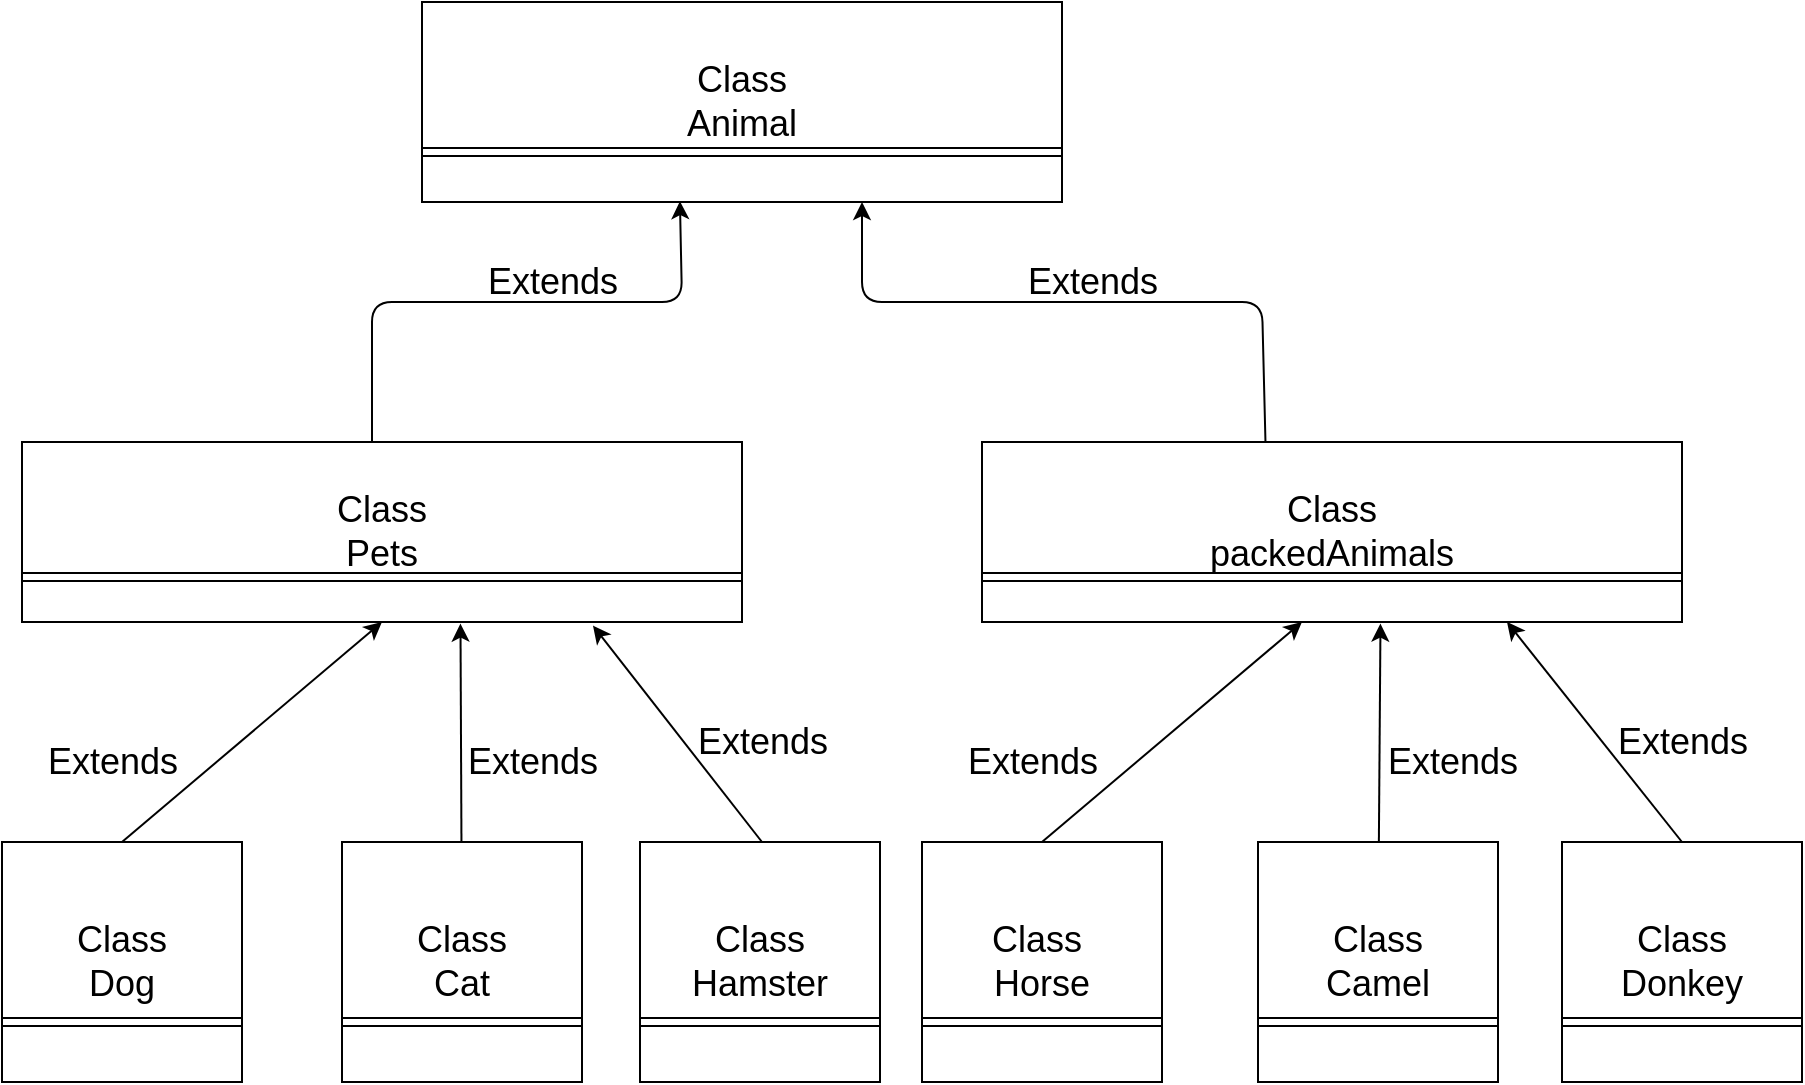 <mxfile>
    <diagram id="fL1BkfHETuStmFosSVdt" name="Page-1">
        <mxGraphModel dx="840" dy="516" grid="1" gridSize="10" guides="1" tooltips="1" connect="1" arrows="1" fold="1" page="1" pageScale="1" pageWidth="850" pageHeight="1100" math="0" shadow="0">
            <root>
                <mxCell id="0"/>
                <mxCell id="1" parent="0"/>
                <mxCell id="2" value="&lt;font style=&quot;font-size: 18px;&quot;&gt;Class&lt;br&gt;Animal&lt;/font&gt;" style="rounded=0;whiteSpace=wrap;html=1;" vertex="1" parent="1">
                    <mxGeometry x="220" y="10" width="320" height="100" as="geometry"/>
                </mxCell>
                <mxCell id="7" style="edgeStyle=none;html=1;fontSize=18;entryX=0.403;entryY=0.996;entryDx=0;entryDy=0;entryPerimeter=0;" edge="1" parent="1" target="2">
                    <mxGeometry relative="1" as="geometry">
                        <mxPoint x="195" y="150" as="targetPoint"/>
                        <mxPoint x="195" y="240" as="sourcePoint"/>
                        <Array as="points">
                            <mxPoint x="195" y="200"/>
                            <mxPoint x="195" y="160"/>
                            <mxPoint x="350" y="160"/>
                        </Array>
                    </mxGeometry>
                </mxCell>
                <mxCell id="4" value="Class&lt;br&gt;Pets" style="rounded=0;whiteSpace=wrap;html=1;fontSize=18;" vertex="1" parent="1">
                    <mxGeometry x="20" y="230" width="360" height="90" as="geometry"/>
                </mxCell>
                <mxCell id="9" style="edgeStyle=none;html=1;fontSize=18;exitX=0.405;exitY=0.007;exitDx=0;exitDy=0;exitPerimeter=0;" edge="1" parent="1" source="6">
                    <mxGeometry relative="1" as="geometry">
                        <mxPoint x="440" y="110" as="targetPoint"/>
                        <Array as="points">
                            <mxPoint x="640" y="160"/>
                            <mxPoint x="520" y="160"/>
                            <mxPoint x="440" y="160"/>
                        </Array>
                    </mxGeometry>
                </mxCell>
                <mxCell id="6" value="Class&lt;br&gt;packedAnimals" style="rounded=0;whiteSpace=wrap;html=1;fontSize=18;" vertex="1" parent="1">
                    <mxGeometry x="500" y="230" width="350" height="90" as="geometry"/>
                </mxCell>
                <mxCell id="8" value="Extends" style="text;html=1;align=center;verticalAlign=middle;resizable=0;points=[];autosize=1;strokeColor=none;fillColor=none;fontSize=18;" vertex="1" parent="1">
                    <mxGeometry x="240" y="130" width="90" height="40" as="geometry"/>
                </mxCell>
                <mxCell id="10" value="Extends" style="text;html=1;align=center;verticalAlign=middle;resizable=0;points=[];autosize=1;strokeColor=none;fillColor=none;fontSize=18;" vertex="1" parent="1">
                    <mxGeometry x="510" y="130" width="90" height="40" as="geometry"/>
                </mxCell>
                <mxCell id="15" value="" style="shape=link;html=1;fontSize=18;exitX=0;exitY=0.75;exitDx=0;exitDy=0;entryX=1;entryY=0.75;entryDx=0;entryDy=0;" edge="1" parent="1" source="2" target="2">
                    <mxGeometry width="100" relative="1" as="geometry">
                        <mxPoint x="390" y="260" as="sourcePoint"/>
                        <mxPoint x="490" y="260" as="targetPoint"/>
                    </mxGeometry>
                </mxCell>
                <mxCell id="18" value="" style="shape=link;html=1;fontSize=18;exitX=0;exitY=0.75;exitDx=0;exitDy=0;entryX=1;entryY=0.75;entryDx=0;entryDy=0;" edge="1" parent="1" source="4" target="4">
                    <mxGeometry width="100" relative="1" as="geometry">
                        <mxPoint x="250" y="115" as="sourcePoint"/>
                        <mxPoint x="570" y="115" as="targetPoint"/>
                        <Array as="points"/>
                    </mxGeometry>
                </mxCell>
                <mxCell id="19" value="" style="shape=link;html=1;fontSize=18;exitX=0;exitY=0.75;exitDx=0;exitDy=0;entryX=1;entryY=0.75;entryDx=0;entryDy=0;" edge="1" parent="1" source="6" target="6">
                    <mxGeometry width="100" relative="1" as="geometry">
                        <mxPoint x="30" y="307.5" as="sourcePoint"/>
                        <mxPoint x="390" y="307.5" as="targetPoint"/>
                        <Array as="points"/>
                    </mxGeometry>
                </mxCell>
                <mxCell id="30" style="edgeStyle=none;html=1;entryX=0.5;entryY=1;entryDx=0;entryDy=0;fontSize=18;exitX=0.5;exitY=0;exitDx=0;exitDy=0;" edge="1" parent="1" source="21" target="4">
                    <mxGeometry relative="1" as="geometry"/>
                </mxCell>
                <mxCell id="21" value="Class&lt;br&gt;Dog" style="whiteSpace=wrap;html=1;aspect=fixed;fontSize=18;" vertex="1" parent="1">
                    <mxGeometry x="10" y="430" width="120" height="120" as="geometry"/>
                </mxCell>
                <mxCell id="31" style="edgeStyle=none;html=1;entryX=0.609;entryY=1.009;entryDx=0;entryDy=0;entryPerimeter=0;fontSize=18;" edge="1" parent="1" source="22" target="4">
                    <mxGeometry relative="1" as="geometry"/>
                </mxCell>
                <mxCell id="22" value="Class&lt;br&gt;Cat" style="whiteSpace=wrap;html=1;aspect=fixed;fontSize=18;" vertex="1" parent="1">
                    <mxGeometry x="180" y="430" width="120" height="120" as="geometry"/>
                </mxCell>
                <mxCell id="32" style="edgeStyle=none;html=1;entryX=0.793;entryY=1.02;entryDx=0;entryDy=0;entryPerimeter=0;fontSize=18;exitX=0.5;exitY=0;exitDx=0;exitDy=0;" edge="1" parent="1" target="4">
                    <mxGeometry relative="1" as="geometry">
                        <mxPoint x="390" y="430" as="sourcePoint"/>
                    </mxGeometry>
                </mxCell>
                <mxCell id="33" value="Extends" style="text;html=1;align=center;verticalAlign=middle;resizable=0;points=[];autosize=1;strokeColor=none;fillColor=none;fontSize=18;" vertex="1" parent="1">
                    <mxGeometry x="20" y="370" width="90" height="40" as="geometry"/>
                </mxCell>
                <mxCell id="36" value="Extends" style="text;html=1;align=center;verticalAlign=middle;resizable=0;points=[];autosize=1;strokeColor=none;fillColor=none;fontSize=18;" vertex="1" parent="1">
                    <mxGeometry x="345" y="360" width="90" height="40" as="geometry"/>
                </mxCell>
                <mxCell id="39" value="Extends" style="text;html=1;align=center;verticalAlign=middle;resizable=0;points=[];autosize=1;strokeColor=none;fillColor=none;fontSize=18;" vertex="1" parent="1">
                    <mxGeometry x="230" y="370" width="90" height="40" as="geometry"/>
                </mxCell>
                <mxCell id="40" value="" style="shape=link;html=1;fontSize=18;exitX=0;exitY=0.75;exitDx=0;exitDy=0;entryX=1;entryY=0.75;entryDx=0;entryDy=0;" edge="1" parent="1" source="21" target="21">
                    <mxGeometry width="100" relative="1" as="geometry">
                        <mxPoint x="30" y="307.5" as="sourcePoint"/>
                        <mxPoint x="390" y="307.5" as="targetPoint"/>
                        <Array as="points">
                            <mxPoint x="60" y="520"/>
                        </Array>
                    </mxGeometry>
                </mxCell>
                <mxCell id="42" value="" style="shape=link;html=1;fontSize=18;exitX=0;exitY=0.75;exitDx=0;exitDy=0;entryX=1;entryY=0.75;entryDx=0;entryDy=0;" edge="1" parent="1" source="22" target="22">
                    <mxGeometry width="100" relative="1" as="geometry">
                        <mxPoint x="20" y="530" as="sourcePoint"/>
                        <mxPoint x="140.0" y="530" as="targetPoint"/>
                        <Array as="points">
                            <mxPoint x="230" y="520"/>
                        </Array>
                    </mxGeometry>
                </mxCell>
                <mxCell id="43" value="Class&lt;br&gt;Hamster" style="whiteSpace=wrap;html=1;aspect=fixed;fontSize=18;" vertex="1" parent="1">
                    <mxGeometry x="329" y="430" width="120" height="120" as="geometry"/>
                </mxCell>
                <mxCell id="44" value="" style="shape=link;html=1;fontSize=18;exitX=0;exitY=0.75;exitDx=0;exitDy=0;entryX=1;entryY=0.75;entryDx=0;entryDy=0;" edge="1" parent="1" source="43" target="43">
                    <mxGeometry width="100" relative="1" as="geometry">
                        <mxPoint x="170" y="530" as="sourcePoint"/>
                        <mxPoint x="290.0" y="530" as="targetPoint"/>
                        <Array as="points">
                            <mxPoint x="380" y="520"/>
                        </Array>
                    </mxGeometry>
                </mxCell>
                <mxCell id="45" style="edgeStyle=none;html=1;entryX=0.5;entryY=1;entryDx=0;entryDy=0;fontSize=18;exitX=0.5;exitY=0;exitDx=0;exitDy=0;" edge="1" parent="1" source="46">
                    <mxGeometry relative="1" as="geometry">
                        <mxPoint x="660.0" y="320" as="targetPoint"/>
                    </mxGeometry>
                </mxCell>
                <mxCell id="46" value="Class&amp;nbsp;&lt;br&gt;Horse" style="whiteSpace=wrap;html=1;aspect=fixed;fontSize=18;" vertex="1" parent="1">
                    <mxGeometry x="470" y="430" width="120" height="120" as="geometry"/>
                </mxCell>
                <mxCell id="47" style="edgeStyle=none;html=1;entryX=0.609;entryY=1.009;entryDx=0;entryDy=0;entryPerimeter=0;fontSize=18;" edge="1" parent="1" source="48">
                    <mxGeometry relative="1" as="geometry">
                        <mxPoint x="699.24" y="320.81" as="targetPoint"/>
                    </mxGeometry>
                </mxCell>
                <mxCell id="48" value="Class&lt;br&gt;Camel" style="whiteSpace=wrap;html=1;aspect=fixed;fontSize=18;" vertex="1" parent="1">
                    <mxGeometry x="638" y="430" width="120" height="120" as="geometry"/>
                </mxCell>
                <mxCell id="49" style="edgeStyle=none;html=1;entryX=0.75;entryY=1;entryDx=0;entryDy=0;fontSize=18;exitX=0.5;exitY=0;exitDx=0;exitDy=0;" edge="1" parent="1" target="6">
                    <mxGeometry relative="1" as="geometry">
                        <mxPoint x="850" y="430" as="sourcePoint"/>
                        <mxPoint x="771.96" y="325.58" as="targetPoint"/>
                    </mxGeometry>
                </mxCell>
                <mxCell id="50" value="Extends" style="text;html=1;align=center;verticalAlign=middle;resizable=0;points=[];autosize=1;strokeColor=none;fillColor=none;fontSize=18;" vertex="1" parent="1">
                    <mxGeometry x="480" y="370" width="90" height="40" as="geometry"/>
                </mxCell>
                <mxCell id="51" value="Extends" style="text;html=1;align=center;verticalAlign=middle;resizable=0;points=[];autosize=1;strokeColor=none;fillColor=none;fontSize=18;" vertex="1" parent="1">
                    <mxGeometry x="805" y="360" width="90" height="40" as="geometry"/>
                </mxCell>
                <mxCell id="52" value="Extends" style="text;html=1;align=center;verticalAlign=middle;resizable=0;points=[];autosize=1;strokeColor=none;fillColor=none;fontSize=18;" vertex="1" parent="1">
                    <mxGeometry x="690" y="370" width="90" height="40" as="geometry"/>
                </mxCell>
                <mxCell id="53" value="" style="shape=link;html=1;fontSize=18;exitX=0;exitY=0.75;exitDx=0;exitDy=0;entryX=1;entryY=0.75;entryDx=0;entryDy=0;" edge="1" parent="1" source="46" target="46">
                    <mxGeometry width="100" relative="1" as="geometry">
                        <mxPoint x="490" y="307.5" as="sourcePoint"/>
                        <mxPoint x="850" y="307.5" as="targetPoint"/>
                        <Array as="points">
                            <mxPoint x="520" y="520"/>
                        </Array>
                    </mxGeometry>
                </mxCell>
                <mxCell id="54" value="" style="shape=link;html=1;fontSize=18;exitX=0;exitY=0.75;exitDx=0;exitDy=0;entryX=1;entryY=0.75;entryDx=0;entryDy=0;" edge="1" parent="1" source="48" target="48">
                    <mxGeometry width="100" relative="1" as="geometry">
                        <mxPoint x="480" y="530" as="sourcePoint"/>
                        <mxPoint x="600.0" y="530" as="targetPoint"/>
                        <Array as="points">
                            <mxPoint x="690" y="520"/>
                        </Array>
                    </mxGeometry>
                </mxCell>
                <mxCell id="55" value="Class&lt;br&gt;Donkey" style="whiteSpace=wrap;html=1;aspect=fixed;fontSize=18;" vertex="1" parent="1">
                    <mxGeometry x="790" y="430" width="120" height="120" as="geometry"/>
                </mxCell>
                <mxCell id="56" value="" style="shape=link;html=1;fontSize=18;exitX=0;exitY=0.75;exitDx=0;exitDy=0;entryX=1;entryY=0.75;entryDx=0;entryDy=0;" edge="1" parent="1" source="55" target="55">
                    <mxGeometry width="100" relative="1" as="geometry">
                        <mxPoint x="630" y="530" as="sourcePoint"/>
                        <mxPoint x="750.0" y="530" as="targetPoint"/>
                        <Array as="points">
                            <mxPoint x="840" y="520"/>
                        </Array>
                    </mxGeometry>
                </mxCell>
            </root>
        </mxGraphModel>
    </diagram>
</mxfile>